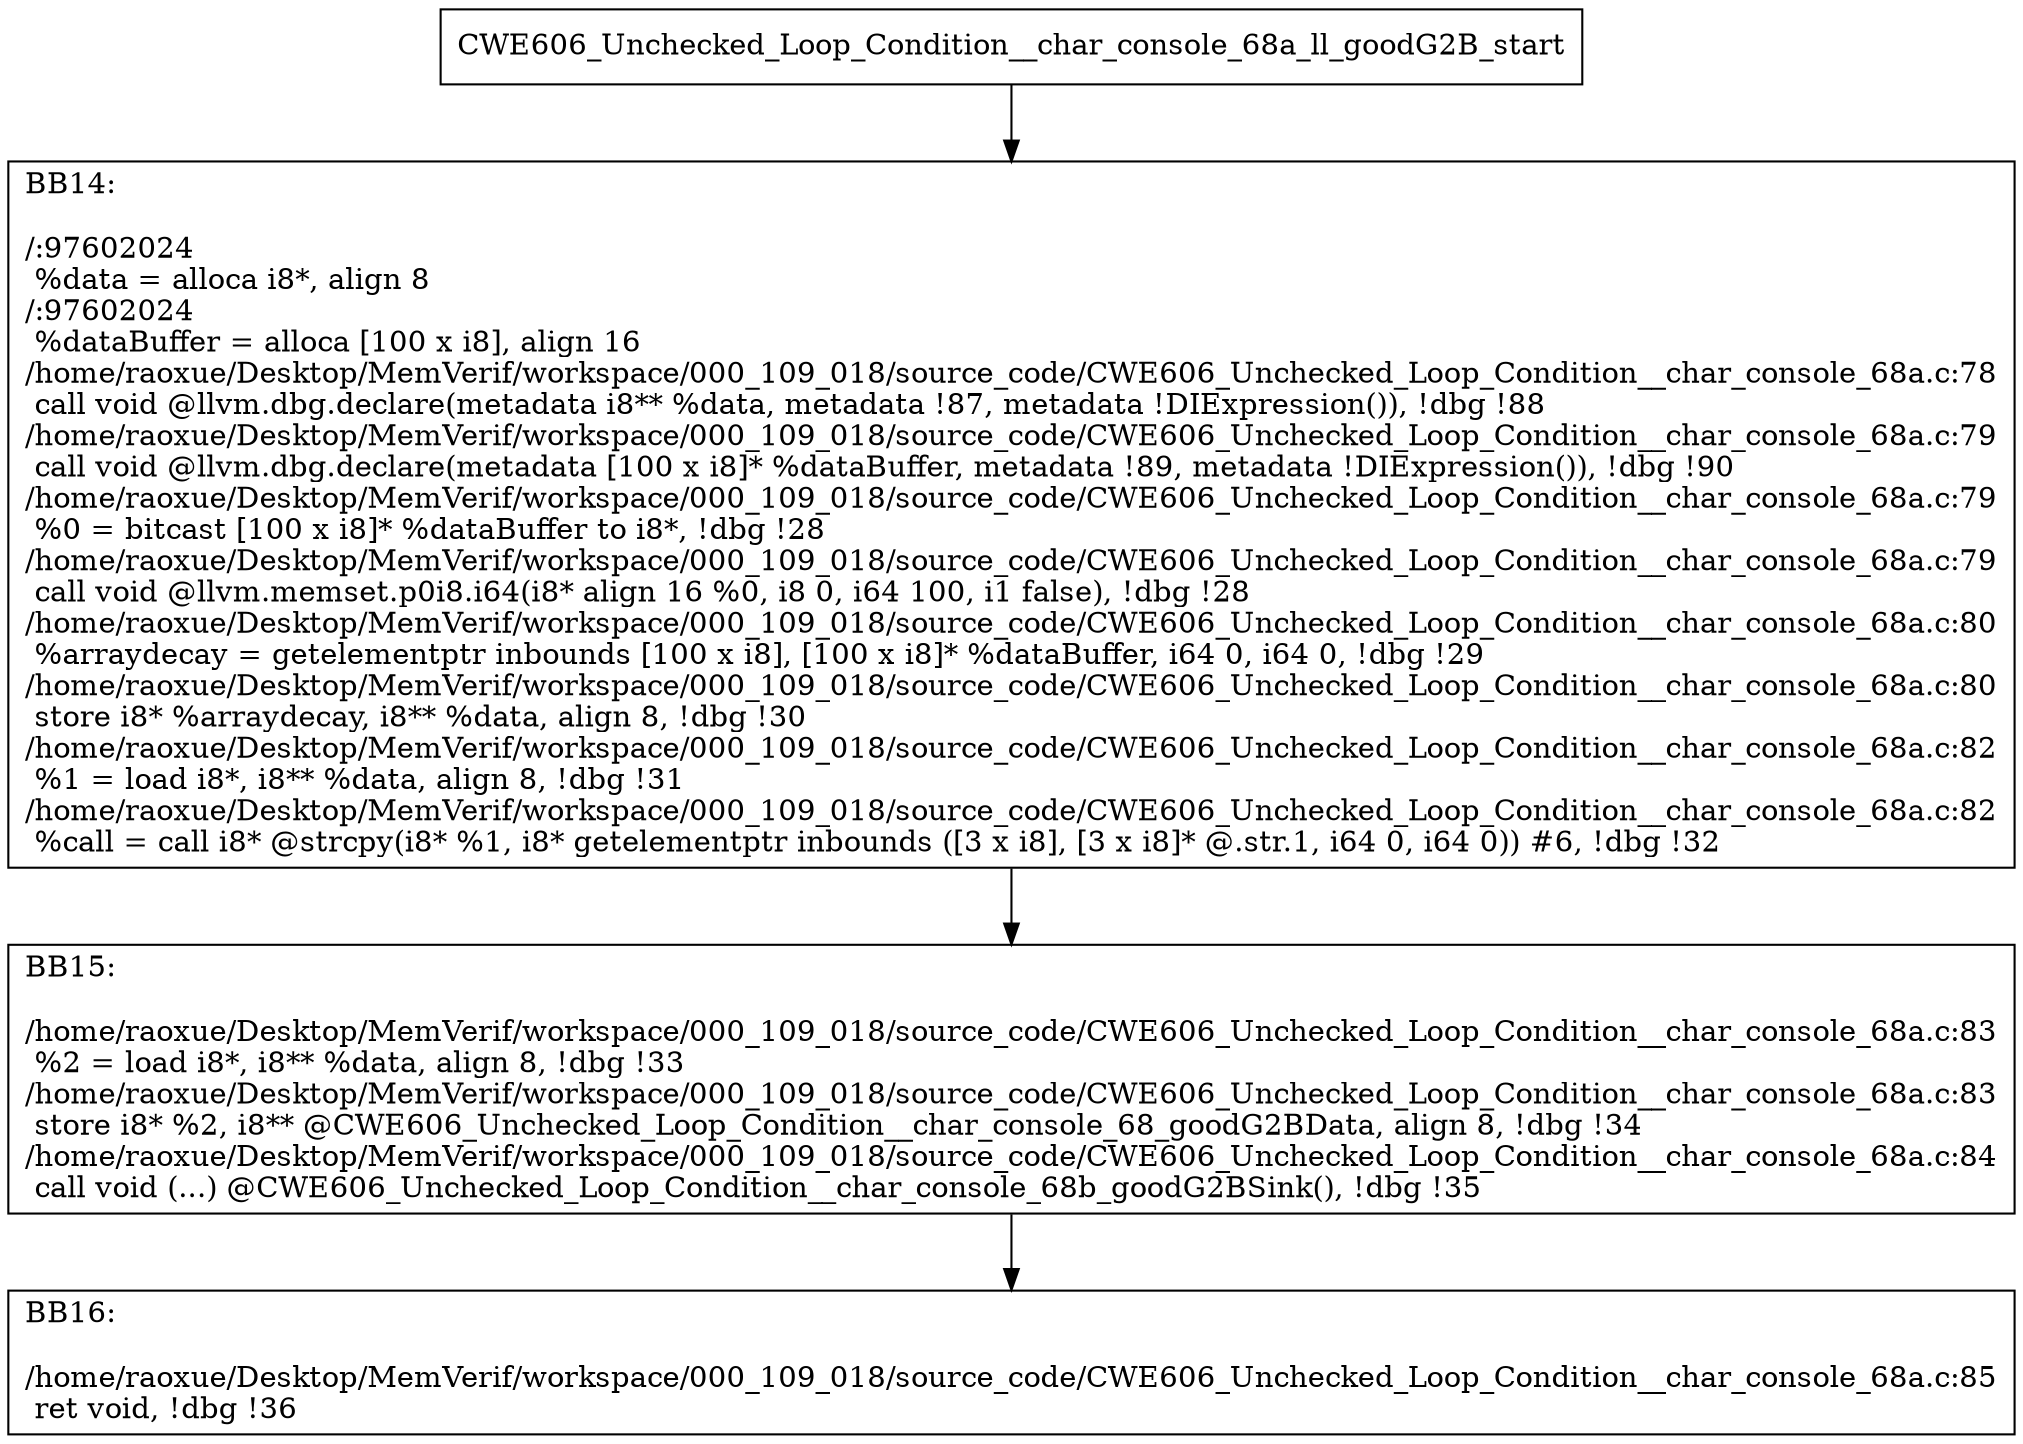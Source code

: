 digraph "CFG for'CWE606_Unchecked_Loop_Condition__char_console_68a_ll_goodG2B' function" {
	BBCWE606_Unchecked_Loop_Condition__char_console_68a_ll_goodG2B_start[shape=record,label="{CWE606_Unchecked_Loop_Condition__char_console_68a_ll_goodG2B_start}"];
	BBCWE606_Unchecked_Loop_Condition__char_console_68a_ll_goodG2B_start-> CWE606_Unchecked_Loop_Condition__char_console_68a_ll_goodG2BBB14;
	CWE606_Unchecked_Loop_Condition__char_console_68a_ll_goodG2BBB14 [shape=record, label="{BB14:\l\l/:97602024\l
  %data = alloca i8*, align 8\l
/:97602024\l
  %dataBuffer = alloca [100 x i8], align 16\l
/home/raoxue/Desktop/MemVerif/workspace/000_109_018/source_code/CWE606_Unchecked_Loop_Condition__char_console_68a.c:78\l
  call void @llvm.dbg.declare(metadata i8** %data, metadata !87, metadata !DIExpression()), !dbg !88\l
/home/raoxue/Desktop/MemVerif/workspace/000_109_018/source_code/CWE606_Unchecked_Loop_Condition__char_console_68a.c:79\l
  call void @llvm.dbg.declare(metadata [100 x i8]* %dataBuffer, metadata !89, metadata !DIExpression()), !dbg !90\l
/home/raoxue/Desktop/MemVerif/workspace/000_109_018/source_code/CWE606_Unchecked_Loop_Condition__char_console_68a.c:79\l
  %0 = bitcast [100 x i8]* %dataBuffer to i8*, !dbg !28\l
/home/raoxue/Desktop/MemVerif/workspace/000_109_018/source_code/CWE606_Unchecked_Loop_Condition__char_console_68a.c:79\l
  call void @llvm.memset.p0i8.i64(i8* align 16 %0, i8 0, i64 100, i1 false), !dbg !28\l
/home/raoxue/Desktop/MemVerif/workspace/000_109_018/source_code/CWE606_Unchecked_Loop_Condition__char_console_68a.c:80\l
  %arraydecay = getelementptr inbounds [100 x i8], [100 x i8]* %dataBuffer, i64 0, i64 0, !dbg !29\l
/home/raoxue/Desktop/MemVerif/workspace/000_109_018/source_code/CWE606_Unchecked_Loop_Condition__char_console_68a.c:80\l
  store i8* %arraydecay, i8** %data, align 8, !dbg !30\l
/home/raoxue/Desktop/MemVerif/workspace/000_109_018/source_code/CWE606_Unchecked_Loop_Condition__char_console_68a.c:82\l
  %1 = load i8*, i8** %data, align 8, !dbg !31\l
/home/raoxue/Desktop/MemVerif/workspace/000_109_018/source_code/CWE606_Unchecked_Loop_Condition__char_console_68a.c:82\l
  %call = call i8* @strcpy(i8* %1, i8* getelementptr inbounds ([3 x i8], [3 x i8]* @.str.1, i64 0, i64 0)) #6, !dbg !32\l
}"];
	CWE606_Unchecked_Loop_Condition__char_console_68a_ll_goodG2BBB14-> CWE606_Unchecked_Loop_Condition__char_console_68a_ll_goodG2BBB15;
	CWE606_Unchecked_Loop_Condition__char_console_68a_ll_goodG2BBB15 [shape=record, label="{BB15:\l\l/home/raoxue/Desktop/MemVerif/workspace/000_109_018/source_code/CWE606_Unchecked_Loop_Condition__char_console_68a.c:83\l
  %2 = load i8*, i8** %data, align 8, !dbg !33\l
/home/raoxue/Desktop/MemVerif/workspace/000_109_018/source_code/CWE606_Unchecked_Loop_Condition__char_console_68a.c:83\l
  store i8* %2, i8** @CWE606_Unchecked_Loop_Condition__char_console_68_goodG2BData, align 8, !dbg !34\l
/home/raoxue/Desktop/MemVerif/workspace/000_109_018/source_code/CWE606_Unchecked_Loop_Condition__char_console_68a.c:84\l
  call void (...) @CWE606_Unchecked_Loop_Condition__char_console_68b_goodG2BSink(), !dbg !35\l
}"];
	CWE606_Unchecked_Loop_Condition__char_console_68a_ll_goodG2BBB15-> CWE606_Unchecked_Loop_Condition__char_console_68a_ll_goodG2BBB16;
	CWE606_Unchecked_Loop_Condition__char_console_68a_ll_goodG2BBB16 [shape=record, label="{BB16:\l\l/home/raoxue/Desktop/MemVerif/workspace/000_109_018/source_code/CWE606_Unchecked_Loop_Condition__char_console_68a.c:85\l
  ret void, !dbg !36\l
}"];
}
